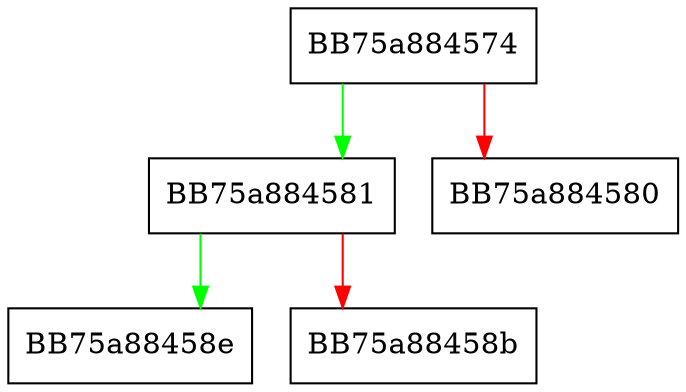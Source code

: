 digraph MpGetEffectiveSignatureRing {
  node [shape="box"];
  graph [splines=ortho];
  BB75a884574 -> BB75a884581 [color="green"];
  BB75a884574 -> BB75a884580 [color="red"];
  BB75a884581 -> BB75a88458e [color="green"];
  BB75a884581 -> BB75a88458b [color="red"];
}